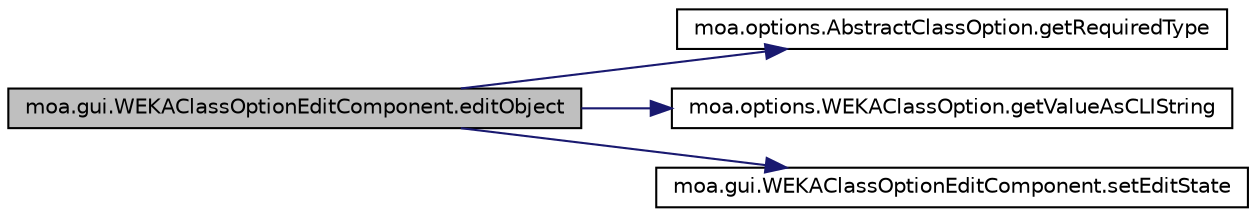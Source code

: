 digraph G
{
  edge [fontname="Helvetica",fontsize="10",labelfontname="Helvetica",labelfontsize="10"];
  node [fontname="Helvetica",fontsize="10",shape=record];
  rankdir=LR;
  Node1 [label="moa.gui.WEKAClassOptionEditComponent.editObject",height=0.2,width=0.4,color="black", fillcolor="grey75", style="filled" fontcolor="black"];
  Node1 -> Node2 [color="midnightblue",fontsize="10",style="solid",fontname="Helvetica"];
  Node2 [label="moa.options.AbstractClassOption.getRequiredType",height=0.2,width=0.4,color="black", fillcolor="white", style="filled",URL="$classmoa_1_1options_1_1AbstractClassOption.html#ae597550ead9bc0dad31d574004859751",tooltip="Gets the class type of this option."];
  Node1 -> Node3 [color="midnightblue",fontsize="10",style="solid",fontname="Helvetica"];
  Node3 [label="moa.options.WEKAClassOption.getValueAsCLIString",height=0.2,width=0.4,color="black", fillcolor="white", style="filled",URL="$classmoa_1_1options_1_1WEKAClassOption.html#ac3ba566082cb2e21f92ff8bd99196fd8",tooltip="Gets the value of a Command Line Interface text as a string."];
  Node1 -> Node4 [color="midnightblue",fontsize="10",style="solid",fontname="Helvetica"];
  Node4 [label="moa.gui.WEKAClassOptionEditComponent.setEditState",height=0.2,width=0.4,color="black", fillcolor="white", style="filled",URL="$classmoa_1_1gui_1_1WEKAClassOptionEditComponent.html#a18c2e3a6a5a20fe016111302b0bf96a5",tooltip="Sets the state of the component."];
}
